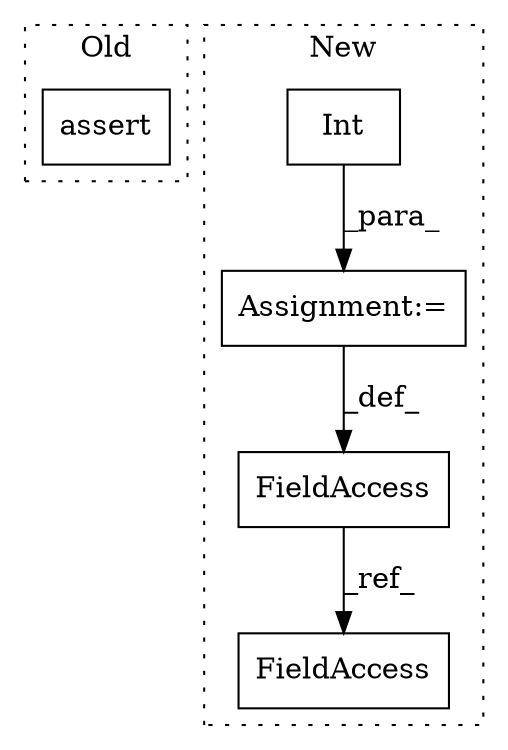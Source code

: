 digraph G {
subgraph cluster0 {
1 [label="assert" a="6" s="8364" l="7" shape="box"];
label = "Old";
style="dotted";
}
subgraph cluster1 {
2 [label="Int" a="32" s="8761,8791" l="4,1" shape="box"];
3 [label="Assignment:=" a="7" s="8760" l="1" shape="box"];
4 [label="FieldAccess" a="22" s="8743" l="17" shape="box"];
5 [label="FieldAccess" a="22" s="8879" l="17" shape="box"];
label = "New";
style="dotted";
}
2 -> 3 [label="_para_"];
3 -> 4 [label="_def_"];
4 -> 5 [label="_ref_"];
}